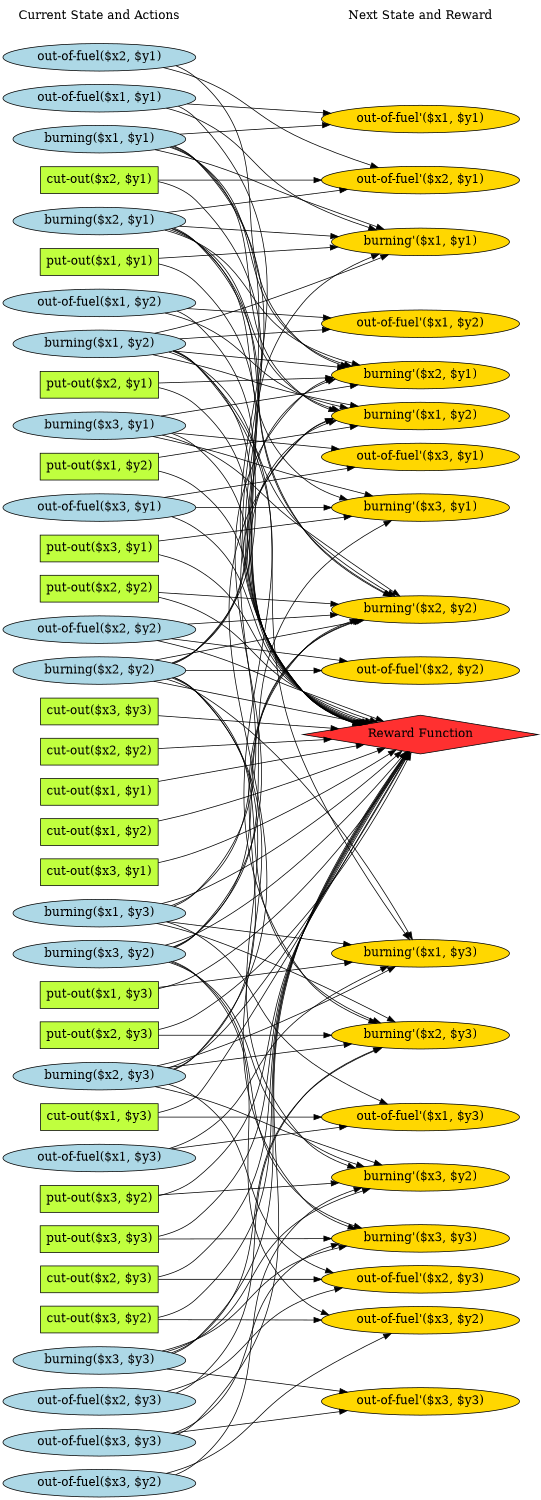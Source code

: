 digraph G {
	graph [bb="0,0,718.8,1986.4",
		fontname=Helvetica,
		fontsize=16,
		rankdir=LR,
		ranksep=2.00,
		ratio=auto,
		size="7.5,10"
	];
	node [fontsize=16,
		label="\N"
	];
	{
		graph [rank=same];
		"put-out($x1, $y1)"	[color=black,
			fillcolor=olivedrab1,
			height=0.5,
			pos="129.4,1425.4",
			shape=box,
			style=filled,
			width=2.2083];
		"cut-out($x3, $y3)"	[color=black,
			fillcolor=olivedrab1,
			height=0.5,
			pos="129.4,992.38",
			shape=box,
			style=filled,
			width=2.1944];
		"put-out($x2, $y2)"	[color=black,
			fillcolor=olivedrab1,
			height=0.5,
			pos="129.4,1262.4",
			shape=box,
			style=filled,
			width=2.2083];
		"out-of-fuel($x1, $y2)"	[color=black,
			fillcolor=lightblue,
			height=0.51069,
			pos="129.4,1316.4",
			shape=ellipse,
			style=filled,
			width=3.5945];
		"out-of-fuel($x2, $y3)"	[color=black,
			fillcolor=lightblue,
			height=0.51069,
			pos="129.4,73.385",
			shape=ellipse,
			style=filled,
			width=3.5945];
		"burning($x3, $y2)"	[color=black,
			fillcolor=lightblue,
			height=0.51069,
			pos="129.4,884.38",
			shape=ellipse,
			style=filled,
			width=3.2213];
		"cut-out($x2, $y2)"	[color=black,
			fillcolor=olivedrab1,
			height=0.5,
			pos="129.4,938.38",
			shape=box,
			style=filled,
			width=2.1944];
		"put-out($x3, $y3)"	[color=black,
			fillcolor=olivedrab1,
			height=0.5,
			pos="129.4,722.38",
			shape=box,
			style=filled,
			width=2.2083];
		"burning($x2, $y1)"	[color=black,
			fillcolor=lightblue,
			height=0.51069,
			pos="129.4,1696.4",
			shape=ellipse,
			style=filled,
			width=3.2213];
		"cut-out($x1, $y1)"	[color=black,
			fillcolor=olivedrab1,
			height=0.5,
			pos="129.4,830.38",
			shape=box,
			style=filled,
			width=2.1944];
		"put-out($x2, $y3)"	[color=black,
			fillcolor=olivedrab1,
			height=0.5,
			pos="129.4,560.38",
			shape=box,
			style=filled,
			width=2.2083];
		"burning($x1, $y3)"	[color=black,
			fillcolor=lightblue,
			height=0.51069,
			pos="129.4,668.38",
			shape=ellipse,
			style=filled,
			width=3.2213];
		"out-of-fuel($x1, $y1)"	[color=black,
			fillcolor=lightblue,
			height=0.51069,
			pos="129.4,1588.4",
			shape=ellipse,
			style=filled,
			width=3.5945];
		"burning($x3, $y1)"	[color=black,
			fillcolor=lightblue,
			height=0.51069,
			pos="129.4,1804.4",
			shape=ellipse,
			style=filled,
			width=3.2213];
		"put-out($x3, $y2)"	[color=black,
			fillcolor=olivedrab1,
			height=0.5,
			pos="129.4,452.38",
			shape=box,
			style=filled,
			width=2.2083];
		"cut-out($x2, $y1)"	[color=black,
			fillcolor=olivedrab1,
			height=0.5,
			pos="129.4,1750.4",
			shape=box,
			style=filled,
			width=2.1944];
		"out-of-fuel($x3, $y3)"	[color=black,
			fillcolor=lightblue,
			height=0.51069,
			pos="129.4,398.38",
			shape=ellipse,
			style=filled,
			width=3.5945];
		"burning($x2, $y2)"	[color=black,
			fillcolor=lightblue,
			height=0.51069,
			pos="129.4,776.38",
			shape=ellipse,
			style=filled,
			width=3.2213];
		"cut-out($x1, $y2)"	[color=black,
			fillcolor=olivedrab1,
			height=0.5,
			pos="129.4,1154.4",
			shape=box,
			style=filled,
			width=2.1944];
		"put-out($x1, $y3)"	[color=black,
			fillcolor=olivedrab1,
			height=0.5,
			pos="129.4,614.38",
			shape=box,
			style=filled,
			width=2.2083];
		"burning($x1, $y2)"	[color=black,
			fillcolor=lightblue,
			height=0.51069,
			pos="129.4,1371.4",
			shape=ellipse,
			style=filled,
			width=3.2213];
		"cut-out($x3, $y1)"	[color=black,
			fillcolor=olivedrab1,
			height=0.5,
			pos="129.4,1046.4",
			shape=box,
			style=filled,
			width=2.1944];
		"Current State and Actions"	[color=black,
			fillcolor=white,
			height=0.5,
			pos="129.4,1968.4",
			shape=plaintext,
			style=bold,
			width=3.2361];
		"cut-out($x1, $y3)"	[color=black,
			fillcolor=olivedrab1,
			height=0.5,
			pos="129.4,289.38",
			shape=box,
			style=filled,
			width=2.1944];
		"out-of-fuel($x2, $y1)"	[color=black,
			fillcolor=lightblue,
			height=0.51069,
			pos="129.4,1914.4",
			shape=ellipse,
			style=filled,
			width=3.5945];
		"burning($x2, $y3)"	[color=black,
			fillcolor=lightblue,
			height=0.51069,
			pos="129.4,506.38",
			shape=ellipse,
			style=filled,
			width=3.2213];
		"put-out($x3, $y1)"	[color=black,
			fillcolor=olivedrab1,
			height=0.5,
			pos="129.4,1642.4",
			shape=box,
			style=filled,
			width=2.2083];
		"out-of-fuel($x3, $y2)"	[color=black,
			fillcolor=lightblue,
			height=0.51069,
			pos="129.4,18.385",
			shape=ellipse,
			style=filled,
			width=3.5945];
		"put-out($x1, $y2)"	[color=black,
			fillcolor=olivedrab1,
			height=0.5,
			pos="129.4,1208.4",
			shape=box,
			style=filled,
			width=2.2083];
		"burning($x1, $y1)"	[color=black,
			fillcolor=lightblue,
			height=0.51069,
			pos="129.4,1533.4",
			shape=ellipse,
			style=filled,
			width=3.2213];
		"cut-out($x3, $y2)"	[color=black,
			fillcolor=olivedrab1,
			height=0.5,
			pos="129.4,181.38",
			shape=box,
			style=filled,
			width=2.1944];
		"put-out($x2, $y1)"	[color=black,
			fillcolor=olivedrab1,
			height=0.5,
			pos="129.4,1479.4",
			shape=box,
			style=filled,
			width=2.2083];
		"out-of-fuel($x1, $y3)"	[color=black,
			fillcolor=lightblue,
			height=0.51069,
			pos="129.4,235.38",
			shape=ellipse,
			style=filled,
			width=3.5945];
		"out-of-fuel($x2, $y2)"	[color=black,
			fillcolor=lightblue,
			height=0.51069,
			pos="129.4,1100.4",
			shape=ellipse,
			style=filled,
			width=3.5945];
		"burning($x3, $y3)"	[color=black,
			fillcolor=lightblue,
			height=0.51069,
			pos="129.4,343.38",
			shape=ellipse,
			style=filled,
			width=3.2213];
		"cut-out($x2, $y3)"	[color=black,
			fillcolor=olivedrab1,
			height=0.5,
			pos="129.4,127.38",
			shape=box,
			style=filled,
			width=2.1944];
		"out-of-fuel($x3, $y1)"	[color=black,
			fillcolor=lightblue,
			height=0.51069,
			pos="129.4,1859.4",
			shape=ellipse,
			style=filled,
			width=3.5945];
	}
	{
		graph [rank=same];
		"out-of-fuel'($x3, $y1)"	[color=black,
			fillcolor=gold1,
			height=0.51069,
			pos="560.8,1832.4",
			shape=ellipse,
			style=filled,
			width=3.6927];
		"burning'($x1, $y1)"	[color=black,
			fillcolor=gold1,
			height=0.51069,
			pos="560.8,1438.4",
			shape=ellipse,
			style=filled,
			width=3.3195];
		"out-of-fuel'($x1, $y3)"	[color=black,
			fillcolor=gold1,
			height=0.51069,
			pos="560.8,289.38",
			shape=ellipse,
			style=filled,
			width=3.6927];
		"burning'($x3, $y3)"	[color=black,
			fillcolor=gold1,
			height=0.51069,
			pos="560.8,722.38",
			shape=ellipse,
			style=filled,
			width=3.3195];
		"Next State and Reward"	[color=black,
			fillcolor=white,
			height=0.5,
			pos="560.8,1968.4",
			shape=plaintext,
			style=bold,
			width=2.9167];
		"Reward Function"	[color=black,
			fillcolor=firebrick1,
			height=0.72222,
			pos="560.8,1019.4",
			shape=diamond,
			style=filled,
			width=4.3889];
		"burning'($x2, $y2)"	[color=black,
			fillcolor=gold1,
			height=0.51069,
			pos="560.8,1262.4",
			shape=ellipse,
			style=filled,
			width=3.3195];
		"out-of-fuel'($x1, $y2)"	[color=black,
			fillcolor=gold1,
			height=0.51069,
			pos="560.8,1357.4",
			shape=ellipse,
			style=filled,
			width=3.6927];
		"burning'($x3, $y2)"	[color=black,
			fillcolor=gold1,
			height=0.51069,
			pos="560.8,465.38",
			shape=ellipse,
			style=filled,
			width=3.3195];
		"burning'($x2, $y3)"	[color=black,
			fillcolor=gold1,
			height=0.51069,
			pos="560.8,560.38",
			shape=ellipse,
			style=filled,
			width=3.3195];
		"out-of-fuel'($x2, $y1)"	[color=black,
			fillcolor=gold1,
			height=0.51069,
			pos="560.8,1750.4",
			shape=ellipse,
			style=filled,
			width=3.6927];
		"out-of-fuel'($x3, $y3)"	[color=black,
			fillcolor=gold1,
			height=0.51069,
			pos="560.8,384.38",
			shape=ellipse,
			style=filled,
			width=3.6927];
		"burning'($x1, $y3)"	[color=black,
			fillcolor=gold1,
			height=0.51069,
			pos="560.8,641.38",
			shape=ellipse,
			style=filled,
			width=3.3195];
		"out-of-fuel'($x1, $y1)"	[color=black,
			fillcolor=gold1,
			height=0.51069,
			pos="560.8,1588.4",
			shape=ellipse,
			style=filled,
			width=3.6927];
		"burning'($x3, $y1)"	[color=black,
			fillcolor=gold1,
			height=0.51069,
			pos="560.8,1695.4",
			shape=ellipse,
			style=filled,
			width=3.3195];
		"out-of-fuel'($x2, $y2)"	[color=black,
			fillcolor=gold1,
			height=0.51069,
			pos="560.8,881.38",
			shape=ellipse,
			style=filled,
			width=3.6927];
		"out-of-fuel'($x2, $y3)"	[color=black,
			fillcolor=gold1,
			height=0.51069,
			pos="560.8,126.38",
			shape=ellipse,
			style=filled,
			width=3.6927];
		"out-of-fuel'($x3, $y2)"	[color=black,
			fillcolor=gold1,
			height=0.51069,
			pos="560.8,181.38",
			shape=ellipse,
			style=filled,
			width=3.6927];
		"burning'($x1, $y2)"	[color=black,
			fillcolor=gold1,
			height=0.51069,
			pos="560.8,1207.4",
			shape=ellipse,
			style=filled,
			width=3.3195];
		"burning'($x2, $y1)"	[color=black,
			fillcolor=gold1,
			height=0.51069,
			pos="560.8,1513.4",
			shape=ellipse,
			style=filled,
			width=3.3195];
	}
	"put-out($x1, $y1)" -> "burning'($x1, $y1)"	[color=black,
		pos="e,443.48,1434.9 209.16,1427.8 271.83,1429.7 360.74,1432.4 433.35,1434.6",
		style=solid];
	"put-out($x1, $y1)" -> "Reward Function"	[pos="e,535.74,1041.3 208.99,1418.9 226.45,1414.8 244.11,1408.4 258.8,1398.4 354.82,1333.1 329.94,1270.8 402.8,1180.4 442.6,1131 495.12,\
1079.4 528.18,1048.4"];
	"cut-out($x3, $y3)" -> "Reward Function"	[pos="e,446.09,1012.2 208.66,997.31 272.08,1001.3 362.62,1007 435.88,1011.6"];
	"put-out($x2, $y2)" -> "Reward Function"	[pos="e,536.23,1041.7 209.09,1251.2 225.9,1247.4 243.27,1242.2 258.8,1235.4 367.98,1187.3 476.96,1095.5 528.72,1048.6"];
	"put-out($x2, $y2)" -> "burning'($x2, $y2)"	[color=black,
		pos="e,441.01,1262.4 209.16,1262.4 271.13,1262.4 358.78,1262.4 430.93,1262.4",
		style=solid];
	"out-of-fuel($x1, $y2)" -> "Reward Function"	[pos="e,538.06,1041.7 221.55,1303.4 234.43,1299.9 247.22,1295.3 258.8,1289.4 321.07,1257.8 468.3,1112.3 530.86,1049"];
	"out-of-fuel($x1, $y2)" -> "out-of-fuel'($x1, $y2)"	[color=black,
		pos="e,450.8,1347 237.37,1326.6 299.15,1332.5 376.98,1339.9 440.7,1346",
		style=solid];
	"out-of-fuel($x1, $y2)" -> "burning'($x1, $y2)"	[color=black,
		pos="e,473.2,1219.9 208.96,1301.8 225.53,1298.2 242.83,1294 258.8,1289.4 324.43,1270.3 336.88,1253.5 402.8,1235.4 422.1,1230.1 443.02,\
1225.6 463.11,1221.8",
		style=solid];
	"out-of-fuel($x2, $y3)" -> "burning'($x2, $y3)"	[color=black,
		pos="e,494.29,545.01 232.49,84.51 242.05,88.498 251.05,93.68 258.8,100.38 399.19,221.79 275.33,357.48 402.8,492.38 424.7,515.57 455.85,\
531.26 484.63,541.68",
		style=solid];
	"out-of-fuel($x2, $y3)" -> "out-of-fuel'($x2, $y3)"	[color=black,
		pos="e,461.14,114.21 227.57,85.378 294.07,93.586 382.31,104.48 451.13,112.97",
		style=solid];
	"burning($x3, $y2)" -> "burning'($x3, $y3)"	[color=black,
		pos="e,526.44,740.22 208.17,870.83 225.04,867.11 242.66,862.63 258.8,857.38 354.25,826.34 460.07,774.54 517.33,744.94",
		style=solid];
	"burning($x3, $y2)" -> "Reward Function"	[pos="e,514.54,1000.9 205.51,898.37 223.11,902.15 241.71,906.54 258.8,911.38 346.34,936.17 445.15,973.48 504.93,997.12"];
	"burning($x3, $y2)" -> "burning'($x2, $y2)"	[color=black,
		pos="e,447.64,1256.3 227.5,894.32 238.82,898.41 249.59,903.94 258.8,911.38 381.08,1010.1 279.02,1137.5 402.8,1234.4 413.23,1242.5 425.23,\
1248.6 437.87,1253.1",
		style=solid];
	"burning($x3, $y2)" -> "burning'($x3, $y2)"	[color=black,
		pos="e,496.56,480.94 227.51,874.46 238.82,870.37 249.59,864.83 258.8,857.38 381.34,758.31 290.85,644.28 402.8,533.38 425.84,510.57 457.77,\
494.84 486.83,484.31",
		style=solid];
	"burning($x3, $y2)" -> "burning'($x3, $y1)"	[color=black,
		pos="e,501.03,1679.5 231.05,893.27 241.37,897.6 250.93,903.47 258.8,911.38 484.01,1137.8 209.36,1361.3 402.8,1615.4 424.71,1644.2 459.89,\
1663.4 491.39,1675.8",
		style=solid];
	"burning($x3, $y2)" -> "out-of-fuel'($x3, $y2)"	[color=black,
		pos="e,501.82,197.86 230.46,875.35 240.94,871.06 250.71,865.24 258.8,857.38 454.07,667.92 234.7,476.32 402.8,262.38 425.3,233.75 460.69,\
214.26 492.19,201.58",
		style=solid];
	"burning($x3, $y2)" -> "burning'($x2, $y1)"	[color=black,
		pos="e,467.72,1501.8 230.33,893.55 240.84,897.82 250.64,903.6 258.8,911.38 442.87,1087 226.76,1281.7 402.8,1465.4 417.7,1480.9 437.47,\
1491.5 457.95,1498.6",
		style=solid];
	"cut-out($x2, $y2)" -> "Reward Function"	[pos="e,486.38,1005.5 208.66,953.15 284.36,967.43 398.71,989 476.18,1003.6"];
	"put-out($x3, $y3)" -> "burning'($x3, $y3)"	[color=black,
		pos="e,441.01,722.38 209.16,722.38 271.13,722.38 358.78,722.38 430.93,722.38",
		style=solid];
	"put-out($x3, $y3)" -> "Reward Function"	[pos="e,526.37,998.81 208.96,730.8 226.14,734.81 243.69,740.71 258.8,749.38 341.49,796.85 331.45,845.15 402.8,908.38 439.27,940.7 485.18,\
972.25 517.92,993.4"];
	"burning($x2, $y1)" -> "burning'($x1, $y1)"	[color=black,
		pos="e,481.75,1452.3 222.21,1685.3 235.07,1681.5 247.67,1676.3 258.8,1669.4 346.72,1614.8 317.41,1544.9 402.8,1486.4 423.37,1472.3 448.2,\
1462.2 471.99,1455.1",
		style=solid];
	"burning($x2, $y1)" -> "Reward Function"	[pos="e,531.75,1040.8 229.77,1687.1 240.44,1682.9 250.44,1677.1 258.8,1669.4 425.21,1515.6 288.34,1375.9 402.8,1180.4 434.52,1126.2 488.36,\
1076.5 524,1047.1"];
	"burning($x2, $y1)" -> "burning'($x2, $y2)"	[color=black,
		pos="e,496,1277.9 227.63,1686.6 238.92,1682.5 249.65,1676.9 258.8,1669.4 385.24,1565.4 287.46,1446.5 402.8,1330.4 425.55,1307.5 457.29,\
1291.8 486.29,1281.3",
		style=solid];
	"burning($x2, $y1)" -> "out-of-fuel'($x2, $y1)"	[color=black,
		pos="e,461.79,1738.1 220.68,1707.7 287.97,1716.2 380.16,1727.8 451.43,1736.8",
		style=solid];
	"burning($x2, $y1)" -> "burning'($x3, $y1)"	[color=black,
		pos="e,441.04,1695.7 245.47,1696.1 302.66,1696 371.95,1695.8 430.92,1695.7",
		style=solid];
	"burning($x2, $y1)" -> "burning'($x1, $y2)"	[color=black,
		pos="e,445.92,1212.6 229.19,1686.9 240.03,1682.7 250.22,1677 258.8,1669.4 410.4,1534 249.14,1368.4 402.8,1235.4 412.64,1226.9 424.17,\
1220.5 436.42,1215.9",
		style=solid];
	"burning($x2, $y1)" -> "burning'($x2, $y1)"	[color=black,
		pos="e,492.13,1528.6 215.31,1684 230.17,1680.3 245.21,1675.5 258.8,1669.4 331.67,1636.4 331.48,1597.6 402.8,1561.4 427.59,1548.8 456.28,\
1538.8 482.3,1531.3",
		style=solid];
	"cut-out($x1, $y1)" -> "Reward Function"	[pos="e,528.28,998.45 208.47,843.07 225.33,846.84 242.86,851.56 258.8,857.38 357.47,893.46 463.61,957.11 519.71,992.95"];
	"put-out($x2, $y3)" -> "Reward Function"	[pos="e,521.12,999.84 209.23,564.99 226.97,569.11 244.7,576.02 258.8,587.38 380.56,685.48 303.45,787.64 402.8,908.38 432.98,945.06 478.11,\
975.26 512.25,994.85"];
	"put-out($x2, $y3)" -> "burning'($x2, $y3)"	[color=black,
		pos="e,441.01,560.38 209.16,560.38 271.13,560.38 358.78,560.38 430.93,560.38",
		style=solid];
	"burning($x1, $y3)" -> "out-of-fuel'($x1, $y3)"	[color=black,
		pos="e,496.7,305.62 226.5,658.24 238.11,654.2 249.22,648.73 258.8,641.38 371.09,555.24 299.75,454.38 402.8,357.38 426.31,335.25 458.17,\
319.66 487.04,309.03",
		style=solid];
	"burning($x1, $y3)" -> "Reward Function"	[pos="e,523.97,999.22 224,679.15 236.33,683.07 248.31,688.33 258.8,695.38 353.64,759.13 322.85,826.74 402.8,908.38 436.46,942.76 481.98,\
973.61 515.34,994.01"];
	"burning($x1, $y3)" -> "burning'($x2, $y2)"	[color=black,
		pos="e,444.95,1257.7 230.28,677.61 240.8,681.86 250.62,687.63 258.8,695.38 438.79,865.94 220.21,1066.6 402.8,1234.4 412.21,1243 423.33,\
1249.5 435.24,1254.2",
		style=solid];
	"burning($x1, $y3)" -> "burning'($x2, $y3)"	[color=black,
		pos="e,503.45,576.55 202.21,654.02 220.69,650.12 240.53,645.76 258.8,641.38 340.06,621.92 432.8,596.47 493.6,579.34",
		style=solid];
	"burning($x1, $y3)" -> "burning'($x1, $y3)"	[color=black,
		pos="e,449.68,648.31 237.37,661.66 298.79,657.8 376.09,652.94 439.61,648.94",
		style=solid];
	"burning($x1, $y3)" -> "burning'($x1, $y2)"	[color=black,
		pos="e,535.74,1189.3 228.1,678.11 239.25,682.24 249.82,687.84 258.8,695.38 390.48,805.91 307.17,911.52 402.8,1054.4 437.79,1106.6 493.03,\
1155.2 527.79,1183",
		style=solid];
	"out-of-fuel($x1, $y1)" -> "burning'($x1, $y1)"	[color=black,
		pos="e,499.29,1454.2 211.45,1574.1 227.36,1570.3 243.77,1565.8 258.8,1560.4 326.52,1536.1 336.13,1513.5 402.8,1486.4 430.55,1475.1 461.98,\
1465 489.39,1457",
		style=solid];
	"out-of-fuel($x1, $y1)" -> "Reward Function"	[pos="e,532.74,1041 231.17,1576.9 241.21,1572.8 250.68,1567.4 258.8,1560.4 395.57,1442.4 305.72,1332.7 402.8,1180.4 436.51,1127.5 489.73,\
1077.6 524.7,1047.8"];
	"out-of-fuel($x1, $y1)" -> "out-of-fuel'($x1, $y1)"	[color=black,
		pos="e,427.54,1588.4 258.94,1588.4 308.86,1588.4 366.23,1588.4 417.4,1588.4",
		style=solid];
	"burning($x3, $y1)" -> "out-of-fuel'($x3, $y1)"	[color=black,
		pos="e,440.26,1824.6 236.82,1811.3 295.29,1815.1 368.26,1819.9 430.05,1823.9",
		style=solid];
	"burning($x3, $y1)" -> "Reward Function"	[pos="e,531.29,1040.5 230.46,1795.4 240.95,1791.1 250.71,1785.2 258.8,1777.4 454.62,1587.2 270.81,1419.3 402.8,1180.4 433.17,1125.4 487.35,\
1076 523.43,1046.8"];
	"burning($x3, $y1)" -> "burning'($x2, $y2)"	[color=black,
		pos="e,493.05,1277.6 229.26,1795 240.08,1790.8 250.25,1785.1 258.8,1777.4 413.89,1637.7 262.55,1485 402.8,1330.4 424.05,1307 454.78,1291.3 \
483.43,1280.9",
		style=solid];
	"burning($x3, $y1)" -> "burning'($x3, $y1)"	[color=black,
		pos="e,473.2,1707.9 205.9,1790.5 223.39,1786.7 241.85,1782.3 258.8,1777.4 324.43,1758.3 336.88,1741.5 402.8,1723.4 422.1,1718.1 443.02,\
1713.6 463.11,1709.8",
		style=solid];
	"burning($x3, $y1)" -> "burning'($x2, $y1)"	[color=black,
		pos="e,479.01,1526.8 224.05,1793.7 236.37,1789.8 248.33,1784.5 258.8,1777.4 354.35,1712.7 310.24,1630.3 402.8,1561.4 422.21,1546.9 446,\
1536.8 469.15,1529.7",
		style=solid];
	"put-out($x3, $y2)" -> "Reward Function"	[pos="e,519.16,1000 209.05,455.79 227.1,459.91 245.02,467.12 258.8,479.38 409.06,613.07 282.75,747.02 402.8,908.38 430.88,946.12 475.61,\
975.95 510.16,995.14"];
	"put-out($x3, $y2)" -> "burning'($x3, $y2)"	[color=black,
		pos="e,443.48,461.86 209.16,454.77 271.83,456.67 360.74,459.36 433.35,461.56",
		style=solid];
	"cut-out($x2, $y1)" -> "Reward Function"	[pos="e,531.5,1040.7 208.61,1747.8 226.99,1743.7 245.17,1736.3 258.8,1723.4 439.88,1551.5 279.6,1397.5 402.8,1180.4 433.78,1125.8 487.81,\
1076.2 523.69,1046.9"];
	"cut-out($x2, $y1)" -> "out-of-fuel'($x2, $y1)"	[color=black,
		pos="e,427.7,1750.4 208.66,1750.4 266.88,1750.4 347.95,1750.4 417.52,1750.4",
		style=solid];
	"out-of-fuel($x3, $y3)" -> "burning'($x3, $y3)"	[color=black,
		pos="e,484.86,708.14 229.02,410.17 239.63,413.99 249.82,418.95 258.8,425.38 360.86,498.49 305.47,589.1 402.8,668.38 423.61,685.33 450.05,\
697.1 475.27,705.2",
		style=solid];
	"out-of-fuel($x3, $y3)" -> "Reward Function"	[pos="e,518.82,1000.3 233.56,409.3 242.8,413.34 251.43,418.6 258.8,425.38 423.59,577.11 272.18,726.41 402.8,908.38 430.23,946.6 475.03,\
976.37 509.77,995.42"];
	"out-of-fuel($x3, $y3)" -> "out-of-fuel'($x3, $y3)"	[color=black,
		pos="e,431.31,388.57 255.76,394.3 307.62,392.61 367.94,390.64 421.12,388.91",
		style=solid];
	"burning($x2, $y2)" -> "burning'($x1, $y1)"	[color=black,
		pos="e,474.78,1425.5 230.42,785.46 240.91,789.74 250.69,795.56 258.8,803.38 450.24,988.11 223.17,1188.1 402.8,1384.4 419.31,1402.4 442.11,\
1414.4 465.22,1422.4",
		style=solid];
	"burning($x2, $y2)" -> "burning'($x3, $y3)"	[color=black,
		pos="e,467.79,733.96 220.68,765.03 289.99,756.32 385.71,744.28 457.79,735.21",
		style=solid];
	"burning($x2, $y2)" -> "Reward Function"	[pos="e,529.9,998.44 214.9,788.83 229.88,792.52 245.07,797.27 258.8,803.38 331.17,835.58 338.46,862.19 402.8,908.38 443.08,937.3 489.47,\
970.03 521.32,992.41"];
	"burning($x2, $y2)" -> "burning'($x2, $y2)"	[color=black,
		pos="e,445.94,1257.1 229.18,785.85 240.02,790.05 250.21,795.73 258.8,803.38 409.59,937.74 249.96,1102.4 402.8,1234.4 412.65,1242.9 424.18,\
1249.2 436.44,1253.9",
		style=solid];
	"burning($x2, $y2)" -> "burning'($x3, $y2)"	[color=black,
		pos="e,502.06,481.49 224.05,765.68 236.37,761.75 248.33,756.47 258.8,749.38 354.35,684.71 314.24,607.34 402.8,533.38 428.83,511.65 462.86,\
495.78 492.58,484.86",
		style=solid];
	"burning($x2, $y2)" -> "burning'($x2, $y3)"	[color=black,
		pos="e,495.61,575.8 218.61,764.52 232.51,760.78 246.38,755.86 258.8,749.38 336.61,708.86 327.66,659.65 402.8,614.38 428.2,599.08 458.54,\
587.36 485.74,578.81",
		style=solid];
	"burning($x2, $y2)" -> "burning'($x1, $y3)"	[color=black,
		pos="e,510.18,658.06 205.9,762.5 223.39,758.73 241.85,754.31 258.8,749.38 324.43,730.3 338.48,718.5 402.8,695.38 434.97,683.82 471.03,\
671.38 500.47,661.36",
		style=solid];
	"burning($x2, $y2)" -> "out-of-fuel'($x2, $y2)"	[color=black,
		pos="e,500.04,865.03 201.84,790.79 220.43,794.71 240.39,799.07 258.8,803.38 338.46,822.07 429.3,845.97 490.16,862.36",
		style=solid];
	"burning($x2, $y2)" -> "burning'($x1, $y2)"	[color=black,
		pos="e,537.61,1189.3 225.49,786.78 237.39,790.77 248.85,796.15 258.8,803.38 362.83,879.01 323.99,952.75 402.8,1054.4 441.5,1104.3 496,\
1153.8 529.55,1182.4",
		style=solid];
	"burning($x2, $y2)" -> "burning'($x2, $y1)"	[color=black,
		pos="e,466.42,1502 230.95,785.37 241.29,789.68 250.88,795.52 258.8,803.38 472.45,1015.6 198.85,1243.9 402.8,1465.4 417.22,1481 436.58,\
1491.7 456.78,1498.8",
		style=solid];
	"cut-out($x1, $y2)" -> "Reward Function"	[pos="e,514.54,1037.8 208.56,1139.7 225.25,1136.1 242.69,1131.9 258.8,1127.4 346.34,1102.6 445.15,1065.3 504.93,1041.6"];
	"put-out($x1, $y3)" -> "Reward Function"	[pos="e,522.46,999.65 208.99,619.81 226.64,623.92 244.39,630.61 258.8,641.38 366.8,722.09 313.39,807.47 402.8,908.38 434.5,944.17 479.86,\
974.65 513.68,994.57"];
	"put-out($x1, $y3)" -> "burning'($x1, $y3)"	[color=black,
		pos="e,450.01,634.48 209.16,619.34 273.68,623.39 366.01,629.2 439.74,633.84",
		style=solid];
	"burning($x1, $y2)" -> "burning'($x1, $y1)"	[color=black,
		pos="e,476.33,1425.4 212.69,1384.2 285.17,1395.5 390.68,1412 466.33,1423.8",
		style=solid];
	"burning($x1, $y2)" -> "Reward Function"	[pos="e,537.35,1041.7 219.51,1359.7 233.23,1355.7 246.8,1350.4 258.8,1343.4 342.16,1294.4 337.04,1251.2 402.8,1180.4 446.2,1133.6 498.16,\
1081 530.07,1049"];
	"burning($x1, $y2)" -> "burning'($x2, $y2)"	[color=black,
		pos="e,503.15,1278.5 200.18,1356.8 219.23,1352.7 239.85,1348 258.8,1343.4 339.86,1323.7 432.45,1298.3 493.29,1281.3",
		style=solid];
	"burning($x1, $y2)" -> "out-of-fuel'($x1, $y2)"	[color=black,
		pos="e,431.04,1361.6 243.22,1367.7 297.6,1365.9 363.34,1363.8 420.79,1361.9",
		style=solid];
	"burning($x1, $y2)" -> "burning'($x2, $y3)"	[color=black,
		pos="e,473.38,572.98 230.19,1362.1 240.85,1357.7 250.73,1351.6 258.8,1343.4 490.02,1107.6 185.71,863.27 402.8,614.38 418.63,596.23 440.86,\
584.18 463.61,576.17",
		style=solid];
	"burning($x1, $y2)" -> "burning'($x1, $y3)"	[color=black,
		pos="e,474.08,654.12 229.68,1362.1 240.5,1357.6 250.56,1351.6 258.8,1343.4 467.83,1135.2 206.26,915.41 402.8,695.38 418.93,677.33 441.38,\
665.31 464.26,657.3",
		style=solid];
	"burning($x1, $y2)" -> "burning'($x1, $y2)"	[color=black,
		pos="e,461.41,1217.7 213.61,1358.7 229.02,1354.8 244.69,1349.8 258.8,1343.4 331.55,1310.1 329.43,1267.3 402.8,1235.4 418.08,1228.7 434.86,\
1223.7 451.58,1219.8",
		style=solid];
	"burning($x1, $y2)" -> "burning'($x2, $y1)"	[color=black,
		pos="e,500.62,1497.4 208.57,1384.8 225.33,1388.6 242.81,1393.1 258.8,1398.4 325.78,1420.7 336.89,1440.1 402.8,1465.4 431.25,1476.3 463.31,\
1486.5 491.02,1494.6",
		style=solid];
	"cut-out($x3, $y1)" -> "Reward Function"	[pos="e,446.09,1026.5 208.66,1041.5 272.08,1037.5 362.62,1031.8 435.88,1027.2"];
	"Current State and Actions" -> "Next State and Reward"	[color=black,
		pos="e,455.71,1968.4 246.04,1968.4 307.92,1968.4 383.87,1968.4 445.54,1968.4",
		style=invis];
	"cut-out($x1, $y3)" -> "out-of-fuel'($x1, $y3)"	[color=black,
		pos="e,427.7,289.38 208.66,289.38 266.88,289.38 347.95,289.38 417.52,289.38",
		style=solid];
	"cut-out($x1, $y3)" -> "Reward Function"	[pos="e,517.6,1000.3 208.46,291.68 226.95,295.76 245.22,303.23 258.8,316.38 453.25,504.83 250.58,684.44 402.8,908.38 429.07,947.03 473.56,\
976.6 508.48,995.47"];
	"out-of-fuel($x2, $y1)" -> "out-of-fuel'($x2, $y1)"	[color=black,
		pos="e,504.38,1767.2 212.63,1900.3 228.21,1896.5 244.19,1891.9 258.8,1886.4 327.43,1860.3 335.89,1835.6 402.8,1805.4 432.35,1792 466.19,\
1779.8 494.87,1770.3",
		style=solid];
	"out-of-fuel($x2, $y1)" -> "burning'($x2, $y1)"	[color=black,
		pos="e,472.81,1525.9 230.14,1902.7 240.5,1898.6 250.31,1893.3 258.8,1886.4 381.23,1786.5 284.57,1666.2 402.8,1561.4 419.8,1546.3 441.44,\
1536 463.17,1528.9",
		style=solid];
	"burning($x2, $y3)" -> "Reward Function"	[pos="e,519.92,999.89 228.53,516.1 239.54,520.25 249.96,525.85 258.8,533.38 394.69,649.18 293.2,767.46 402.8,908.38 431.77,945.64 476.62,\
975.59 510.98,994.95"];
	"burning($x2, $y3)" -> "burning'($x2, $y2)"	[color=black,
		pos="e,443.97,1258.2 231.04,515.28 241.36,519.6 250.93,525.47 258.8,533.38 483.18,758.81 174.98,1012.4 402.8,1234.4 411.88,1243.2 422.73,\
1249.8 434.42,1254.6",
		style=solid];
	"burning($x2, $y3)" -> "burning'($x3, $y2)"	[color=black,
		pos="e,458.89,475.02 229.18,496.95 294.67,490.7 380.7,482.49 448.58,476",
		style=solid];
	"burning($x2, $y3)" -> "burning'($x2, $y3)"	[color=black,
		pos="e,467.79,548.81 220.68,517.74 289.99,526.45 385.71,538.49 457.79,547.56",
		style=solid];
	"burning($x2, $y3)" -> "burning'($x1, $y3)"	[color=black,
		pos="e,510.18,624.71 205.9,520.27 223.39,524.04 241.85,528.45 258.8,533.38 324.43,552.47 338.48,564.27 402.8,587.38 434.97,598.95 471.03,\
611.38 500.47,621.41",
		style=solid];
	"burning($x2, $y3)" -> "out-of-fuel'($x2, $y3)"	[color=black,
		pos="e,441.18,134.46 227.52,496.47 238.83,492.38 249.59,486.84 258.8,479.38 381.6,379.98 278.49,251.89 402.8,154.38 411.47,147.58 421.25,\
142.22 431.57,138.01",
		style=solid];
	"burning($x2, $y3)" -> "burning'($x1, $y2)"	[color=black,
		pos="e,534.27,1189.5 230.21,515.68 240.74,519.92 250.58,525.66 258.8,533.38 433.89,697.88 280.53,847.59 402.8,1054.4 434.63,1108.2 490.29,\
1156 526.07,1183.3",
		style=solid];
	"put-out($x3, $y1)" -> "Reward Function"	[pos="e,532.36,1040.7 209.08,1639 227.13,1634.9 245.04,1627.7 258.8,1615.4 410.67,1479.7 297.01,1354.4 402.8,1180.4 435.38,1126.8 488.88,\
1077.1 524.23,1047.5"];
	"put-out($x3, $y1)" -> "burning'($x3, $y1)"	[color=black,
		pos="e,466.98,1683.9 209.16,1652.1 278.79,1660.7 380.83,1673.3 456.89,1682.7",
		style=solid];
	"out-of-fuel($x3, $y2)" -> "burning'($x3, $y2)"	[color=black,
		pos="e,479.16,451.86 230.75,29.877 240.93,33.983 250.55,39.363 258.8,46.385 391.63,159.38 276.78,290.85 402.8,411.38 421.19,428.97 445.57,\
440.85 469.61,448.87",
		style=solid];
	"out-of-fuel($x3, $y2)" -> "out-of-fuel'($x3, $y2)"	[color=black,
		pos="e,456.45,169.98 216.99,31.985 231.3,35.716 245.72,40.434 258.8,46.385 331.38,79.397 329.6,121.77 402.8,153.38 416.56,159.33 431.52,\
164.01 446.56,167.7",
		style=solid];
	"put-out($x1, $y2)" -> "Reward Function"	[pos="e,528.28,1040.3 209.15,1195.5 225.8,1191.8 243.08,1187.1 258.8,1181.4 357.47,1145.3 463.61,1081.7 519.71,1045.8"];
	"put-out($x1, $y2)" -> "burning'($x1, $y2)"	[color=black,
		pos="e,441.01,1207.7 209.16,1208.2 271.13,1208.1 358.78,1207.9 430.93,1207.7",
		style=solid];
	"burning($x1, $y1)" -> "burning'($x1, $y1)"	[color=black,
		pos="e,493.51,1453.7 200.75,1518.8 219.61,1514.8 239.99,1510.5 258.8,1506.4 335.41,1489.7 422.8,1469.8 483.61,1455.9",
		style=solid];
	"burning($x1, $y1)" -> "Reward Function"	[pos="e,533.5,1041 227.53,1523.5 238.84,1519.4 249.6,1513.8 258.8,1506.4 381.86,1406.7 314.1,1311.6 402.8,1180.4 438.02,1128.3 491.08,\
1078 525.58,1047.9"];
	"burning($x1, $y1)" -> "burning'($x2, $y2)"	[color=black,
		pos="e,505.17,1278.8 221.75,1522.2 234.75,1518.4 247.51,1513.2 258.8,1506.4 345.17,1453.9 322.15,1391.3 402.8,1330.4 430.5,1309.5 465.62,\
1293.5 495.62,1282.3",
		style=solid];
	"burning($x1, $y1)" -> "out-of-fuel'($x1, $y1)"	[color=black,
		pos="e,462.69,1575.9 220.16,1544.9 287.9,1553.6 381.1,1565.5 452.73,1574.7",
		style=solid];
	"burning($x1, $y1)" -> "burning'($x1, $y2)"	[color=black,
		pos="e,449.06,1214.1 226.04,1523.2 237.78,1519.2 249.06,1513.7 258.8,1506.4 367.81,1424.4 292.55,1315.7 402.8,1235.4 413.79,1227.4 426.33,\
1221.4 439.43,1217",
		style=solid];
	"burning($x1, $y1)" -> "burning'($x2, $y1)"	[color=black,
		pos="e,446.23,1518.7 240.98,1528.2 300.65,1525.5 374.48,1522 436.06,1519.1",
		style=solid];
	"cut-out($x3, $y2)" -> "Reward Function"	[pos="e,517.23,1000.5 208.45,183.28 227.05,187.35 245.38,194.91 258.8,208.38 482.9,433.47 228.96,642.55 402.8,908.38 428.38,947.5 472.93,\
977.02 508.06,995.76"];
	"cut-out($x3, $y2)" -> "out-of-fuel'($x3, $y2)"	[color=black,
		pos="e,427.7,181.38 208.66,181.38 266.88,181.38 347.95,181.38 417.52,181.38",
		style=solid];
	"put-out($x2, $y1)" -> "Reward Function"	[pos="e,534.4,1041.2 209.05,1474 226.7,1469.9 244.43,1463.2 258.8,1452.4 368.06,1370.1 322.23,1290.9 402.8,1180.4 439.95,1129.4 492.74,\
1078.7 526.63,1048.1"];
	"put-out($x2, $y1)" -> "burning'($x2, $y1)"	[color=black,
		pos="e,454.04,1505 209.16,1485.6 274.83,1490.8 369.33,1498.3 443.68,1504.2",
		style=solid];
	"out-of-fuel($x1, $y3)" -> "out-of-fuel'($x1, $y3)"	[color=black,
		pos="e,461.9,277.07 226.77,247.5 293.58,255.91 382.63,267.1 451.84,275.81",
		style=solid];
	"out-of-fuel($x1, $y3)" -> "burning'($x1, $y3)"	[color=black,
		pos="e,480.42,627.62 231.41,246.77 241.29,250.7 250.66,255.79 258.8,262.38 381.6,361.79 286.4,480.56 402.8,587.38 421.74,604.76 446.53,\
616.58 470.8,624.61",
		style=solid];
	"out-of-fuel($x2, $y2)" -> "Reward Function"	[pos="e,486.56,1033.2 208.16,1085.7 283.91,1071.4 398.69,1049.8 476.33,1035.1"];
	"out-of-fuel($x2, $y2)" -> "burning'($x2, $y2)"	[color=black,
		pos="e,461.43,1252 219.03,1113.8 232.67,1117.3 246.34,1121.8 258.8,1127.4 331.5,1160.1 329.6,1202.8 402.8,1234.4 418.1,1241 434.88,1246 \
451.61,1249.9",
		style=solid];
	"out-of-fuel($x2, $y2)" -> "out-of-fuel'($x2, $y2)"	[color=black,
		pos="e,532.05,899.47 216.64,1086.7 230.99,1083.2 245.51,1078.8 258.8,1073.4 273.06,1067.6 446.76,954.96 523.61,904.96",
		style=solid];
	"burning($x3, $y3)" -> "burning'($x3, $y3)"	[color=black,
		pos="e,482,708.56 225.66,353.82 237.6,358.01 249.03,363.69 258.8,371.38 374.06,462.14 293.03,571.07 402.8,668.38 422.32,685.69 447.65,\
697.5 472.26,705.55",
		style=solid];
	"burning($x3, $y3)" -> "Reward Function"	[pos="e,518.19,1000.3 229.03,352.92 240.02,357.29 250.3,363.27 258.8,371.38 437.61,541.93 261.51,705.67 402.8,908.38 429.61,946.85 474.26,\
976.52 509.1,995.47"];
	"burning($x3, $y3)" -> "burning'($x3, $y2)"	[color=black,
		pos="e,510.92,448.66 201.98,357.83 220.56,361.89 240.49,366.54 258.8,371.38 343.9,393.91 440.85,425.22 501.19,445.4",
		style=solid];
	"burning($x3, $y3)" -> "burning'($x2, $y3)"	[color=black,
		pos="e,511.3,543.57 215.27,355.79 230.21,359.67 245.29,364.74 258.8,371.38 333.83,408.25 331.7,448.42 402.8,492.38 433.81,511.56 471.16,\
527.97 501.66,539.87",
		style=solid];
	"burning($x3, $y3)" -> "out-of-fuel'($x3, $y3)"	[color=black,
		pos="e,450.94,373.99 229.18,352.82 292.19,358.83 374.23,366.67 440.82,373.02",
		style=solid];
	"cut-out($x2, $y3)" -> "Reward Function"	[pos="e,516.72,1000.4 208.58,129.15 227.18,133.22 245.48,140.81 258.8,154.38 497.8,397.85 218.11,621.53 402.8,908.38 428.02,947.55 472.38,\
976.99 507.54,995.68"];
	"cut-out($x2, $y3)" -> "out-of-fuel'($x2, $y3)"	[color=black,
		pos="e,427.7,126.69 208.66,127.2 266.88,127.07 347.95,126.88 417.52,126.72",
		style=solid];
	"out-of-fuel($x3, $y1)" -> "out-of-fuel'($x3, $y1)"	[color=black,
		pos="e,439.4,1840 248.02,1852 304.12,1848.5 371.42,1844.2 429.11,1840.6",
		style=solid];
	"out-of-fuel($x3, $y1)" -> "Reward Function"	[pos="e,530.8,1040.7 233.48,1848.4 242.85,1844.2 251.53,1838.6 258.8,1831.4 468.65,1622.2 261.97,1441.1 402.8,1180.4 432.56,1125.3 486.64,\
1076 522.9,1046.9"];
	"out-of-fuel($x3, $y1)" -> "burning'($x3, $y1)"	[color=black,
		pos="e,461.41,1705.7 217.01,1845.8 231.32,1842.1 245.73,1837.4 258.8,1831.4 331.55,1798.1 329.43,1755.3 402.8,1723.4 418.08,1716.7 434.86,\
1711.7 451.58,1707.8",
		style=solid];
}

